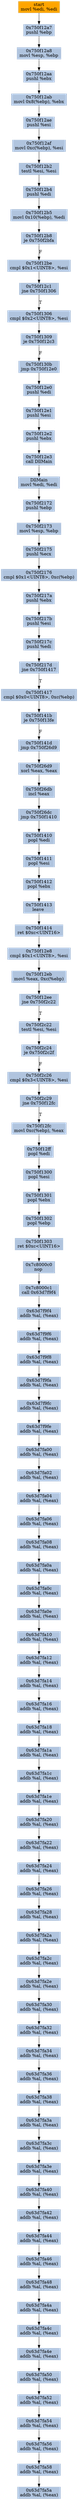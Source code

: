 digraph G {
node[shape=rectangle,style=filled,fillcolor=lightsteelblue,color=lightsteelblue]
bgcolor="transparent"
a0x750f12a5movl_edi_edi[label="start\nmovl %edi, %edi",color="lightgrey",fillcolor="orange"];
a0x750f12a7pushl_ebp[label="0x750f12a7\npushl %ebp"];
a0x750f12a8movl_esp_ebp[label="0x750f12a8\nmovl %esp, %ebp"];
a0x750f12aapushl_ebx[label="0x750f12aa\npushl %ebx"];
a0x750f12abmovl_0x8ebp__ebx[label="0x750f12ab\nmovl 0x8(%ebp), %ebx"];
a0x750f12aepushl_esi[label="0x750f12ae\npushl %esi"];
a0x750f12afmovl_0xcebp__esi[label="0x750f12af\nmovl 0xc(%ebp), %esi"];
a0x750f12b2testl_esi_esi[label="0x750f12b2\ntestl %esi, %esi"];
a0x750f12b4pushl_edi[label="0x750f12b4\npushl %edi"];
a0x750f12b5movl_0x10ebp__edi[label="0x750f12b5\nmovl 0x10(%ebp), %edi"];
a0x750f12b8je_0x750f2bfa[label="0x750f12b8\nje 0x750f2bfa"];
a0x750f12becmpl_0x1UINT8_esi[label="0x750f12be\ncmpl $0x1<UINT8>, %esi"];
a0x750f12c1jne_0x750f1306[label="0x750f12c1\njne 0x750f1306"];
a0x750f1306cmpl_0x2UINT8_esi[label="0x750f1306\ncmpl $0x2<UINT8>, %esi"];
a0x750f1309je_0x750f12c3[label="0x750f1309\nje 0x750f12c3"];
a0x750f130bjmp_0x750f12e0[label="0x750f130b\njmp 0x750f12e0"];
a0x750f12e0pushl_edi[label="0x750f12e0\npushl %edi"];
a0x750f12e1pushl_esi[label="0x750f12e1\npushl %esi"];
a0x750f12e2pushl_ebx[label="0x750f12e2\npushl %ebx"];
a0x750f12e3call_DllMain[label="0x750f12e3\ncall DllMain"];
a0x750f2170movl_edi_edi[label="DllMain\nmovl %edi, %edi"];
a0x750f2172pushl_ebp[label="0x750f2172\npushl %ebp"];
a0x750f2173movl_esp_ebp[label="0x750f2173\nmovl %esp, %ebp"];
a0x750f2175pushl_ecx[label="0x750f2175\npushl %ecx"];
a0x750f2176cmpl_0x1UINT8_0xcebp_[label="0x750f2176\ncmpl $0x1<UINT8>, 0xc(%ebp)"];
a0x750f217apushl_ebx[label="0x750f217a\npushl %ebx"];
a0x750f217bpushl_esi[label="0x750f217b\npushl %esi"];
a0x750f217cpushl_edi[label="0x750f217c\npushl %edi"];
a0x750f217djne_0x750f1417[label="0x750f217d\njne 0x750f1417"];
a0x750f1417cmpl_0x0UINT8_0xcebp_[label="0x750f1417\ncmpl $0x0<UINT8>, 0xc(%ebp)"];
a0x750f141bje_0x750f13fe[label="0x750f141b\nje 0x750f13fe"];
a0x750f141djmp_0x750f26d9[label="0x750f141d\njmp 0x750f26d9"];
a0x750f26d9xorl_eax_eax[label="0x750f26d9\nxorl %eax, %eax"];
a0x750f26dbincl_eax[label="0x750f26db\nincl %eax"];
a0x750f26dcjmp_0x750f1410[label="0x750f26dc\njmp 0x750f1410"];
a0x750f1410popl_edi[label="0x750f1410\npopl %edi"];
a0x750f1411popl_esi[label="0x750f1411\npopl %esi"];
a0x750f1412popl_ebx[label="0x750f1412\npopl %ebx"];
a0x750f1413leave_[label="0x750f1413\nleave "];
a0x750f1414ret_0xcUINT16[label="0x750f1414\nret $0xc<UINT16>"];
a0x750f12e8cmpl_0x1UINT8_esi[label="0x750f12e8\ncmpl $0x1<UINT8>, %esi"];
a0x750f12ebmovl_eax_0xcebp_[label="0x750f12eb\nmovl %eax, 0xc(%ebp)"];
a0x750f12eejne_0x750f2c22[label="0x750f12ee\njne 0x750f2c22"];
a0x750f2c22testl_esi_esi[label="0x750f2c22\ntestl %esi, %esi"];
a0x750f2c24je_0x750f2c2f[label="0x750f2c24\nje 0x750f2c2f"];
a0x750f2c26cmpl_0x3UINT8_esi[label="0x750f2c26\ncmpl $0x3<UINT8>, %esi"];
a0x750f2c29jne_0x750f12fc[label="0x750f2c29\njne 0x750f12fc"];
a0x750f12fcmovl_0xcebp__eax[label="0x750f12fc\nmovl 0xc(%ebp), %eax"];
a0x750f12ffpopl_edi[label="0x750f12ff\npopl %edi"];
a0x750f1300popl_esi[label="0x750f1300\npopl %esi"];
a0x750f1301popl_ebx[label="0x750f1301\npopl %ebx"];
a0x750f1302popl_ebp[label="0x750f1302\npopl %ebp"];
a0x750f1303ret_0xcUINT16[label="0x750f1303\nret $0xc<UINT16>"];
a0x7c8000c0nop_[label="0x7c8000c0\nnop "];
a0x7c8000c1call_0x63d7f9f4[label="0x7c8000c1\ncall 0x63d7f9f4"];
a0x63d7f9f4addb_al_eax_[label="0x63d7f9f4\naddb %al, (%eax)"];
a0x63d7f9f6addb_al_eax_[label="0x63d7f9f6\naddb %al, (%eax)"];
a0x63d7f9f8addb_al_eax_[label="0x63d7f9f8\naddb %al, (%eax)"];
a0x63d7f9faaddb_al_eax_[label="0x63d7f9fa\naddb %al, (%eax)"];
a0x63d7f9fcaddb_al_eax_[label="0x63d7f9fc\naddb %al, (%eax)"];
a0x63d7f9feaddb_al_eax_[label="0x63d7f9fe\naddb %al, (%eax)"];
a0x63d7fa00addb_al_eax_[label="0x63d7fa00\naddb %al, (%eax)"];
a0x63d7fa02addb_al_eax_[label="0x63d7fa02\naddb %al, (%eax)"];
a0x63d7fa04addb_al_eax_[label="0x63d7fa04\naddb %al, (%eax)"];
a0x63d7fa06addb_al_eax_[label="0x63d7fa06\naddb %al, (%eax)"];
a0x63d7fa08addb_al_eax_[label="0x63d7fa08\naddb %al, (%eax)"];
a0x63d7fa0aaddb_al_eax_[label="0x63d7fa0a\naddb %al, (%eax)"];
a0x63d7fa0caddb_al_eax_[label="0x63d7fa0c\naddb %al, (%eax)"];
a0x63d7fa0eaddb_al_eax_[label="0x63d7fa0e\naddb %al, (%eax)"];
a0x63d7fa10addb_al_eax_[label="0x63d7fa10\naddb %al, (%eax)"];
a0x63d7fa12addb_al_eax_[label="0x63d7fa12\naddb %al, (%eax)"];
a0x63d7fa14addb_al_eax_[label="0x63d7fa14\naddb %al, (%eax)"];
a0x63d7fa16addb_al_eax_[label="0x63d7fa16\naddb %al, (%eax)"];
a0x63d7fa18addb_al_eax_[label="0x63d7fa18\naddb %al, (%eax)"];
a0x63d7fa1aaddb_al_eax_[label="0x63d7fa1a\naddb %al, (%eax)"];
a0x63d7fa1caddb_al_eax_[label="0x63d7fa1c\naddb %al, (%eax)"];
a0x63d7fa1eaddb_al_eax_[label="0x63d7fa1e\naddb %al, (%eax)"];
a0x63d7fa20addb_al_eax_[label="0x63d7fa20\naddb %al, (%eax)"];
a0x63d7fa22addb_al_eax_[label="0x63d7fa22\naddb %al, (%eax)"];
a0x63d7fa24addb_al_eax_[label="0x63d7fa24\naddb %al, (%eax)"];
a0x63d7fa26addb_al_eax_[label="0x63d7fa26\naddb %al, (%eax)"];
a0x63d7fa28addb_al_eax_[label="0x63d7fa28\naddb %al, (%eax)"];
a0x63d7fa2aaddb_al_eax_[label="0x63d7fa2a\naddb %al, (%eax)"];
a0x63d7fa2caddb_al_eax_[label="0x63d7fa2c\naddb %al, (%eax)"];
a0x63d7fa2eaddb_al_eax_[label="0x63d7fa2e\naddb %al, (%eax)"];
a0x63d7fa30addb_al_eax_[label="0x63d7fa30\naddb %al, (%eax)"];
a0x63d7fa32addb_al_eax_[label="0x63d7fa32\naddb %al, (%eax)"];
a0x63d7fa34addb_al_eax_[label="0x63d7fa34\naddb %al, (%eax)"];
a0x63d7fa36addb_al_eax_[label="0x63d7fa36\naddb %al, (%eax)"];
a0x63d7fa38addb_al_eax_[label="0x63d7fa38\naddb %al, (%eax)"];
a0x63d7fa3aaddb_al_eax_[label="0x63d7fa3a\naddb %al, (%eax)"];
a0x63d7fa3caddb_al_eax_[label="0x63d7fa3c\naddb %al, (%eax)"];
a0x63d7fa3eaddb_al_eax_[label="0x63d7fa3e\naddb %al, (%eax)"];
a0x63d7fa40addb_al_eax_[label="0x63d7fa40\naddb %al, (%eax)"];
a0x63d7fa42addb_al_eax_[label="0x63d7fa42\naddb %al, (%eax)"];
a0x63d7fa44addb_al_eax_[label="0x63d7fa44\naddb %al, (%eax)"];
a0x63d7fa46addb_al_eax_[label="0x63d7fa46\naddb %al, (%eax)"];
a0x63d7fa48addb_al_eax_[label="0x63d7fa48\naddb %al, (%eax)"];
a0x63d7fa4aaddb_al_eax_[label="0x63d7fa4a\naddb %al, (%eax)"];
a0x63d7fa4caddb_al_eax_[label="0x63d7fa4c\naddb %al, (%eax)"];
a0x63d7fa4eaddb_al_eax_[label="0x63d7fa4e\naddb %al, (%eax)"];
a0x63d7fa50addb_al_eax_[label="0x63d7fa50\naddb %al, (%eax)"];
a0x63d7fa52addb_al_eax_[label="0x63d7fa52\naddb %al, (%eax)"];
a0x63d7fa54addb_al_eax_[label="0x63d7fa54\naddb %al, (%eax)"];
a0x63d7fa56addb_al_eax_[label="0x63d7fa56\naddb %al, (%eax)"];
a0x63d7fa58addb_al_eax_[label="0x63d7fa58\naddb %al, (%eax)"];
a0x63d7fa5aaddb_al_eax_[label="0x63d7fa5a\naddb %al, (%eax)"];
a0x750f12a5movl_edi_edi -> a0x750f12a7pushl_ebp [color="#000000"];
a0x750f12a7pushl_ebp -> a0x750f12a8movl_esp_ebp [color="#000000"];
a0x750f12a8movl_esp_ebp -> a0x750f12aapushl_ebx [color="#000000"];
a0x750f12aapushl_ebx -> a0x750f12abmovl_0x8ebp__ebx [color="#000000"];
a0x750f12abmovl_0x8ebp__ebx -> a0x750f12aepushl_esi [color="#000000"];
a0x750f12aepushl_esi -> a0x750f12afmovl_0xcebp__esi [color="#000000"];
a0x750f12afmovl_0xcebp__esi -> a0x750f12b2testl_esi_esi [color="#000000"];
a0x750f12b2testl_esi_esi -> a0x750f12b4pushl_edi [color="#000000"];
a0x750f12b4pushl_edi -> a0x750f12b5movl_0x10ebp__edi [color="#000000"];
a0x750f12b5movl_0x10ebp__edi -> a0x750f12b8je_0x750f2bfa [color="#000000"];
a0x750f12b8je_0x750f2bfa -> a0x750f12becmpl_0x1UINT8_esi [color="#000000",label="F"];
a0x750f12becmpl_0x1UINT8_esi -> a0x750f12c1jne_0x750f1306 [color="#000000"];
a0x750f12c1jne_0x750f1306 -> a0x750f1306cmpl_0x2UINT8_esi [color="#000000",label="T"];
a0x750f1306cmpl_0x2UINT8_esi -> a0x750f1309je_0x750f12c3 [color="#000000"];
a0x750f1309je_0x750f12c3 -> a0x750f130bjmp_0x750f12e0 [color="#000000",label="F"];
a0x750f130bjmp_0x750f12e0 -> a0x750f12e0pushl_edi [color="#000000"];
a0x750f12e0pushl_edi -> a0x750f12e1pushl_esi [color="#000000"];
a0x750f12e1pushl_esi -> a0x750f12e2pushl_ebx [color="#000000"];
a0x750f12e2pushl_ebx -> a0x750f12e3call_DllMain [color="#000000"];
a0x750f12e3call_DllMain -> a0x750f2170movl_edi_edi [color="#000000"];
a0x750f2170movl_edi_edi -> a0x750f2172pushl_ebp [color="#000000"];
a0x750f2172pushl_ebp -> a0x750f2173movl_esp_ebp [color="#000000"];
a0x750f2173movl_esp_ebp -> a0x750f2175pushl_ecx [color="#000000"];
a0x750f2175pushl_ecx -> a0x750f2176cmpl_0x1UINT8_0xcebp_ [color="#000000"];
a0x750f2176cmpl_0x1UINT8_0xcebp_ -> a0x750f217apushl_ebx [color="#000000"];
a0x750f217apushl_ebx -> a0x750f217bpushl_esi [color="#000000"];
a0x750f217bpushl_esi -> a0x750f217cpushl_edi [color="#000000"];
a0x750f217cpushl_edi -> a0x750f217djne_0x750f1417 [color="#000000"];
a0x750f217djne_0x750f1417 -> a0x750f1417cmpl_0x0UINT8_0xcebp_ [color="#000000",label="T"];
a0x750f1417cmpl_0x0UINT8_0xcebp_ -> a0x750f141bje_0x750f13fe [color="#000000"];
a0x750f141bje_0x750f13fe -> a0x750f141djmp_0x750f26d9 [color="#000000",label="F"];
a0x750f141djmp_0x750f26d9 -> a0x750f26d9xorl_eax_eax [color="#000000"];
a0x750f26d9xorl_eax_eax -> a0x750f26dbincl_eax [color="#000000"];
a0x750f26dbincl_eax -> a0x750f26dcjmp_0x750f1410 [color="#000000"];
a0x750f26dcjmp_0x750f1410 -> a0x750f1410popl_edi [color="#000000"];
a0x750f1410popl_edi -> a0x750f1411popl_esi [color="#000000"];
a0x750f1411popl_esi -> a0x750f1412popl_ebx [color="#000000"];
a0x750f1412popl_ebx -> a0x750f1413leave_ [color="#000000"];
a0x750f1413leave_ -> a0x750f1414ret_0xcUINT16 [color="#000000"];
a0x750f1414ret_0xcUINT16 -> a0x750f12e8cmpl_0x1UINT8_esi [color="#000000"];
a0x750f12e8cmpl_0x1UINT8_esi -> a0x750f12ebmovl_eax_0xcebp_ [color="#000000"];
a0x750f12ebmovl_eax_0xcebp_ -> a0x750f12eejne_0x750f2c22 [color="#000000"];
a0x750f12eejne_0x750f2c22 -> a0x750f2c22testl_esi_esi [color="#000000",label="T"];
a0x750f2c22testl_esi_esi -> a0x750f2c24je_0x750f2c2f [color="#000000"];
a0x750f2c24je_0x750f2c2f -> a0x750f2c26cmpl_0x3UINT8_esi [color="#000000",label="F"];
a0x750f2c26cmpl_0x3UINT8_esi -> a0x750f2c29jne_0x750f12fc [color="#000000"];
a0x750f2c29jne_0x750f12fc -> a0x750f12fcmovl_0xcebp__eax [color="#000000",label="T"];
a0x750f12fcmovl_0xcebp__eax -> a0x750f12ffpopl_edi [color="#000000"];
a0x750f12ffpopl_edi -> a0x750f1300popl_esi [color="#000000"];
a0x750f1300popl_esi -> a0x750f1301popl_ebx [color="#000000"];
a0x750f1301popl_ebx -> a0x750f1302popl_ebp [color="#000000"];
a0x750f1302popl_ebp -> a0x750f1303ret_0xcUINT16 [color="#000000"];
a0x750f1303ret_0xcUINT16 -> a0x7c8000c0nop_ [color="#000000"];
a0x7c8000c0nop_ -> a0x7c8000c1call_0x63d7f9f4 [color="#000000"];
a0x7c8000c1call_0x63d7f9f4 -> a0x63d7f9f4addb_al_eax_ [color="#000000"];
a0x63d7f9f4addb_al_eax_ -> a0x63d7f9f6addb_al_eax_ [color="#000000"];
a0x63d7f9f6addb_al_eax_ -> a0x63d7f9f8addb_al_eax_ [color="#000000"];
a0x63d7f9f8addb_al_eax_ -> a0x63d7f9faaddb_al_eax_ [color="#000000"];
a0x63d7f9faaddb_al_eax_ -> a0x63d7f9fcaddb_al_eax_ [color="#000000"];
a0x63d7f9fcaddb_al_eax_ -> a0x63d7f9feaddb_al_eax_ [color="#000000"];
a0x63d7f9feaddb_al_eax_ -> a0x63d7fa00addb_al_eax_ [color="#000000"];
a0x63d7fa00addb_al_eax_ -> a0x63d7fa02addb_al_eax_ [color="#000000"];
a0x63d7fa02addb_al_eax_ -> a0x63d7fa04addb_al_eax_ [color="#000000"];
a0x63d7fa04addb_al_eax_ -> a0x63d7fa06addb_al_eax_ [color="#000000"];
a0x63d7fa06addb_al_eax_ -> a0x63d7fa08addb_al_eax_ [color="#000000"];
a0x63d7fa08addb_al_eax_ -> a0x63d7fa0aaddb_al_eax_ [color="#000000"];
a0x63d7fa0aaddb_al_eax_ -> a0x63d7fa0caddb_al_eax_ [color="#000000"];
a0x63d7fa0caddb_al_eax_ -> a0x63d7fa0eaddb_al_eax_ [color="#000000"];
a0x63d7fa0eaddb_al_eax_ -> a0x63d7fa10addb_al_eax_ [color="#000000"];
a0x63d7fa10addb_al_eax_ -> a0x63d7fa12addb_al_eax_ [color="#000000"];
a0x63d7fa12addb_al_eax_ -> a0x63d7fa14addb_al_eax_ [color="#000000"];
a0x63d7fa14addb_al_eax_ -> a0x63d7fa16addb_al_eax_ [color="#000000"];
a0x63d7fa16addb_al_eax_ -> a0x63d7fa18addb_al_eax_ [color="#000000"];
a0x63d7fa18addb_al_eax_ -> a0x63d7fa1aaddb_al_eax_ [color="#000000"];
a0x63d7fa1aaddb_al_eax_ -> a0x63d7fa1caddb_al_eax_ [color="#000000"];
a0x63d7fa1caddb_al_eax_ -> a0x63d7fa1eaddb_al_eax_ [color="#000000"];
a0x63d7fa1eaddb_al_eax_ -> a0x63d7fa20addb_al_eax_ [color="#000000"];
a0x63d7fa20addb_al_eax_ -> a0x63d7fa22addb_al_eax_ [color="#000000"];
a0x63d7fa22addb_al_eax_ -> a0x63d7fa24addb_al_eax_ [color="#000000"];
a0x63d7fa24addb_al_eax_ -> a0x63d7fa26addb_al_eax_ [color="#000000"];
a0x63d7fa26addb_al_eax_ -> a0x63d7fa28addb_al_eax_ [color="#000000"];
a0x63d7fa28addb_al_eax_ -> a0x63d7fa2aaddb_al_eax_ [color="#000000"];
a0x63d7fa2aaddb_al_eax_ -> a0x63d7fa2caddb_al_eax_ [color="#000000"];
a0x63d7fa2caddb_al_eax_ -> a0x63d7fa2eaddb_al_eax_ [color="#000000"];
a0x63d7fa2eaddb_al_eax_ -> a0x63d7fa30addb_al_eax_ [color="#000000"];
a0x63d7fa30addb_al_eax_ -> a0x63d7fa32addb_al_eax_ [color="#000000"];
a0x63d7fa32addb_al_eax_ -> a0x63d7fa34addb_al_eax_ [color="#000000"];
a0x63d7fa34addb_al_eax_ -> a0x63d7fa36addb_al_eax_ [color="#000000"];
a0x63d7fa36addb_al_eax_ -> a0x63d7fa38addb_al_eax_ [color="#000000"];
a0x63d7fa38addb_al_eax_ -> a0x63d7fa3aaddb_al_eax_ [color="#000000"];
a0x63d7fa3aaddb_al_eax_ -> a0x63d7fa3caddb_al_eax_ [color="#000000"];
a0x63d7fa3caddb_al_eax_ -> a0x63d7fa3eaddb_al_eax_ [color="#000000"];
a0x63d7fa3eaddb_al_eax_ -> a0x63d7fa40addb_al_eax_ [color="#000000"];
a0x63d7fa40addb_al_eax_ -> a0x63d7fa42addb_al_eax_ [color="#000000"];
a0x63d7fa42addb_al_eax_ -> a0x63d7fa44addb_al_eax_ [color="#000000"];
a0x63d7fa44addb_al_eax_ -> a0x63d7fa46addb_al_eax_ [color="#000000"];
a0x63d7fa46addb_al_eax_ -> a0x63d7fa48addb_al_eax_ [color="#000000"];
a0x63d7fa48addb_al_eax_ -> a0x63d7fa4aaddb_al_eax_ [color="#000000"];
a0x63d7fa4aaddb_al_eax_ -> a0x63d7fa4caddb_al_eax_ [color="#000000"];
a0x63d7fa4caddb_al_eax_ -> a0x63d7fa4eaddb_al_eax_ [color="#000000"];
a0x63d7fa4eaddb_al_eax_ -> a0x63d7fa50addb_al_eax_ [color="#000000"];
a0x63d7fa50addb_al_eax_ -> a0x63d7fa52addb_al_eax_ [color="#000000"];
a0x63d7fa52addb_al_eax_ -> a0x63d7fa54addb_al_eax_ [color="#000000"];
a0x63d7fa54addb_al_eax_ -> a0x63d7fa56addb_al_eax_ [color="#000000"];
a0x63d7fa56addb_al_eax_ -> a0x63d7fa58addb_al_eax_ [color="#000000"];
a0x63d7fa58addb_al_eax_ -> a0x63d7fa5aaddb_al_eax_ [color="#000000"];
}
